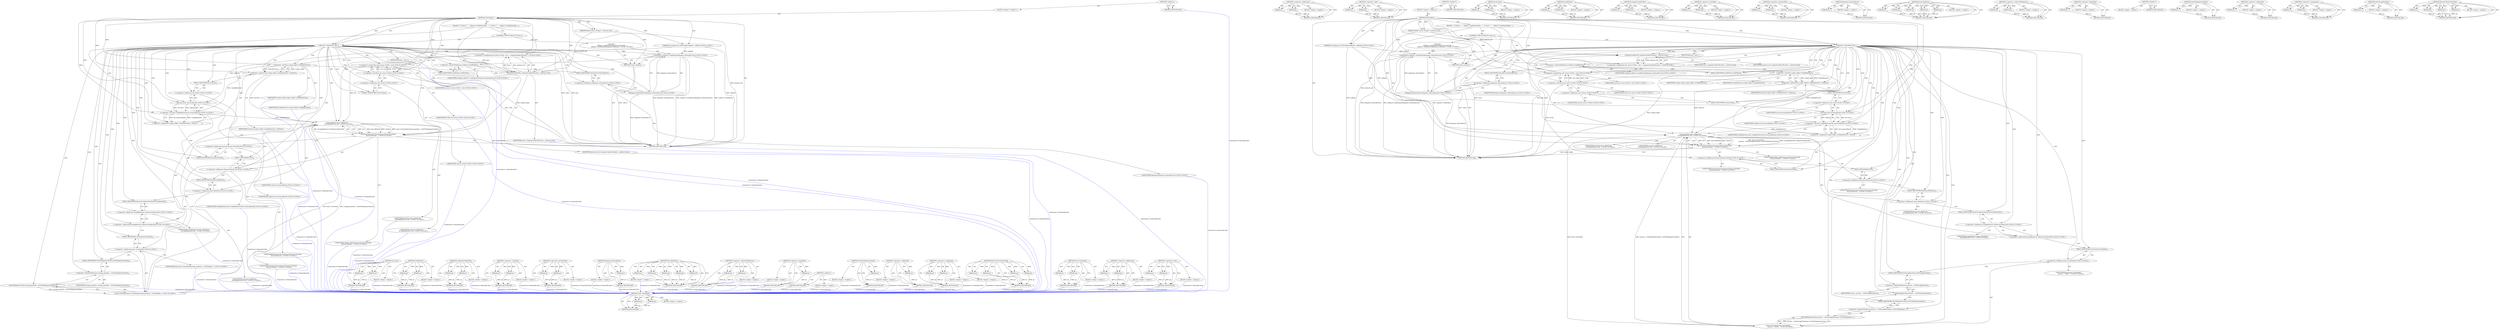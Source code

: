 digraph "BrowserThread.PostTask" {
vulnerable_173 [label=<(METHOD,base.Unretained)>];
vulnerable_174 [label=<(PARAM,p1)>];
vulnerable_175 [label=<(PARAM,p2)>];
vulnerable_176 [label=<(BLOCK,&lt;empty&gt;,&lt;empty&gt;)>];
vulnerable_177 [label=<(METHOD_RETURN,ANY)>];
vulnerable_119 [label=<(METHOD,&lt;operator&gt;.fieldAccess)>];
vulnerable_120 [label=<(PARAM,p1)>];
vulnerable_121 [label=<(PARAM,p2)>];
vulnerable_122 [label=<(BLOCK,&lt;empty&gt;,&lt;empty&gt;)>];
vulnerable_123 [label=<(METHOD_RETURN,ANY)>];
vulnerable_144 [label=<(METHOD,&lt;operator&gt;.new)>];
vulnerable_145 [label=<(PARAM,p1)>];
vulnerable_146 [label=<(PARAM,p2)>];
vulnerable_147 [label=<(BLOCK,&lt;empty&gt;,&lt;empty&gt;)>];
vulnerable_148 [label=<(METHOD_RETURN,ANY)>];
vulnerable_6 [label=<(METHOD,&lt;global&gt;)<SUB>1</SUB>>];
vulnerable_7 [label=<(BLOCK,&lt;empty&gt;,&lt;empty&gt;)<SUB>1</SUB>>];
vulnerable_8 [label=<(METHOD,GetCookies)<SUB>1</SUB>>];
vulnerable_9 [label=<(PARAM,Maybe&lt;Array&lt;String&gt;&gt; protocol_urls)<SUB>1</SUB>>];
vulnerable_10 [label="<(PARAM,std::unique_ptr&lt;GetCookiesCallback&gt; callback)<SUB>2</SUB>>"];
vulnerable_11 [label=<(BLOCK,{
  if (!host_) {
    callback-&gt;sendFailure(Res...,{
  if (!host_) {
    callback-&gt;sendFailure(Res...)<SUB>2</SUB>>];
vulnerable_12 [label=<(CONTROL_STRUCTURE,IF,if (!host_))<SUB>3</SUB>>];
vulnerable_13 [label=<(&lt;operator&gt;.logicalNot,!host_)<SUB>3</SUB>>];
vulnerable_14 [label=<(IDENTIFIER,host_,!host_)<SUB>3</SUB>>];
vulnerable_15 [label="<(BLOCK,{
    callback-&gt;sendFailure(Response::InternalE...,{
    callback-&gt;sendFailure(Response::InternalE...)<SUB>3</SUB>>"];
vulnerable_16 [label="<(sendFailure,callback-&gt;sendFailure(Response::InternalError()))<SUB>4</SUB>>"];
vulnerable_17 [label=<(&lt;operator&gt;.indirectFieldAccess,callback-&gt;sendFailure)<SUB>4</SUB>>];
vulnerable_18 [label="<(IDENTIFIER,callback,callback-&gt;sendFailure(Response::InternalError()))<SUB>4</SUB>>"];
vulnerable_19 [label=<(FIELD_IDENTIFIER,sendFailure,sendFailure)<SUB>4</SUB>>];
vulnerable_20 [label="<(Response.InternalError,Response::InternalError())<SUB>4</SUB>>"];
vulnerable_21 [label="<(&lt;operator&gt;.fieldAccess,Response::InternalError)<SUB>4</SUB>>"];
vulnerable_22 [label="<(IDENTIFIER,Response,Response::InternalError())<SUB>4</SUB>>"];
vulnerable_23 [label=<(FIELD_IDENTIFIER,InternalError,InternalError)<SUB>4</SUB>>];
vulnerable_24 [label=<(RETURN,return;,return;)<SUB>5</SUB>>];
vulnerable_25 [label="<(&lt;operator&gt;.assignment,std::vector&lt;GURL&gt; urls = ComputeCookieURLs(host...)<SUB>8</SUB>>"];
vulnerable_26 [label="<(&lt;operator&gt;.greaterThan,std::vector&lt;GURL&gt; urls)<SUB>8</SUB>>"];
vulnerable_27 [label="<(&lt;operator&gt;.lessThan,std::vector&lt;GURL)<SUB>8</SUB>>"];
vulnerable_28 [label="<(&lt;operator&gt;.fieldAccess,std::vector)<SUB>8</SUB>>"];
vulnerable_29 [label="<(IDENTIFIER,std,std::vector&lt;GURL)<SUB>8</SUB>>"];
vulnerable_30 [label=<(FIELD_IDENTIFIER,vector,vector)<SUB>8</SUB>>];
vulnerable_31 [label="<(IDENTIFIER,GURL,std::vector&lt;GURL)<SUB>8</SUB>>"];
vulnerable_32 [label="<(IDENTIFIER,urls,std::vector&lt;GURL&gt; urls)<SUB>8</SUB>>"];
vulnerable_33 [label=<(ComputeCookieURLs,ComputeCookieURLs(host_, protocol_urls))<SUB>8</SUB>>];
vulnerable_34 [label=<(IDENTIFIER,host_,ComputeCookieURLs(host_, protocol_urls))<SUB>8</SUB>>];
vulnerable_35 [label=<(IDENTIFIER,protocol_urls,ComputeCookieURLs(host_, protocol_urls))<SUB>8</SUB>>];
vulnerable_36 [label=<(&lt;operator&gt;.assignment,scoped_refptr&lt;CookieRetriever&gt; retriever =
    ...)<SUB>9</SUB>>];
vulnerable_37 [label=<(&lt;operator&gt;.greaterThan,scoped_refptr&lt;CookieRetriever&gt; retriever)<SUB>9</SUB>>];
vulnerable_38 [label=<(&lt;operator&gt;.lessThan,scoped_refptr&lt;CookieRetriever)<SUB>9</SUB>>];
vulnerable_39 [label=<(IDENTIFIER,scoped_refptr,scoped_refptr&lt;CookieRetriever)<SUB>9</SUB>>];
vulnerable_40 [label=<(IDENTIFIER,CookieRetriever,scoped_refptr&lt;CookieRetriever)<SUB>9</SUB>>];
vulnerable_41 [label=<(IDENTIFIER,retriever,scoped_refptr&lt;CookieRetriever&gt; retriever)<SUB>9</SUB>>];
vulnerable_42 [label="<(&lt;operator&gt;.new,new CookieRetriever(std::move(callback)))<SUB>10</SUB>>"];
vulnerable_43 [label="<(IDENTIFIER,CookieRetriever,new CookieRetriever(std::move(callback)))<SUB>10</SUB>>"];
vulnerable_44 [label="<(std.move,std::move(callback))<SUB>10</SUB>>"];
vulnerable_45 [label="<(&lt;operator&gt;.fieldAccess,std::move)<SUB>10</SUB>>"];
vulnerable_46 [label="<(IDENTIFIER,std,std::move(callback))<SUB>10</SUB>>"];
vulnerable_47 [label=<(FIELD_IDENTIFIER,move,move)<SUB>10</SUB>>];
vulnerable_48 [label="<(IDENTIFIER,callback,std::move(callback))<SUB>10</SUB>>"];
vulnerable_49 [label="<(BrowserThread.PostTask,BrowserThread::PostTask(
       BrowserThread::...)<SUB>12</SUB>>"];
vulnerable_50 [label="<(&lt;operator&gt;.fieldAccess,BrowserThread::PostTask)<SUB>12</SUB>>"];
vulnerable_51 [label="<(IDENTIFIER,BrowserThread,BrowserThread::PostTask(
       BrowserThread::...)<SUB>12</SUB>>"];
vulnerable_52 [label=<(FIELD_IDENTIFIER,PostTask,PostTask)<SUB>12</SUB>>];
vulnerable_53 [label="<(&lt;operator&gt;.fieldAccess,BrowserThread::IO)<SUB>13</SUB>>"];
vulnerable_54 [label="<(IDENTIFIER,BrowserThread,BrowserThread::PostTask(
       BrowserThread::...)<SUB>13</SUB>>"];
vulnerable_55 [label=<(FIELD_IDENTIFIER,IO,IO)<SUB>13</SUB>>];
vulnerable_56 [label="<(IDENTIFIER,FROM_HERE,BrowserThread::PostTask(
       BrowserThread::...)<SUB>13</SUB>>"];
vulnerable_57 [label="<(base.BindOnce,base::BindOnce(
           &amp;CookieRetriever::Re...)<SUB>14</SUB>>"];
vulnerable_58 [label="<(&lt;operator&gt;.fieldAccess,base::BindOnce)<SUB>14</SUB>>"];
vulnerable_59 [label="<(IDENTIFIER,base,base::BindOnce(
           &amp;CookieRetriever::Re...)<SUB>14</SUB>>"];
vulnerable_60 [label=<(FIELD_IDENTIFIER,BindOnce,BindOnce)<SUB>14</SUB>>];
vulnerable_61 [label="<(&lt;operator&gt;.addressOf,&amp;CookieRetriever::RetrieveCookiesOnIO)<SUB>15</SUB>>"];
vulnerable_62 [label="<(&lt;operator&gt;.fieldAccess,CookieRetriever::RetrieveCookiesOnIO)<SUB>15</SUB>>"];
vulnerable_63 [label="<(IDENTIFIER,CookieRetriever,base::BindOnce(
           &amp;CookieRetriever::Re...)<SUB>15</SUB>>"];
vulnerable_64 [label=<(FIELD_IDENTIFIER,RetrieveCookiesOnIO,RetrieveCookiesOnIO)<SUB>15</SUB>>];
vulnerable_65 [label="<(IDENTIFIER,retriever,base::BindOnce(
           &amp;CookieRetriever::Re...)<SUB>15</SUB>>"];
vulnerable_66 [label="<(base.Unretained,base::Unretained(
              process_-&gt;GetSt...)<SUB>16</SUB>>"];
vulnerable_67 [label="<(&lt;operator&gt;.fieldAccess,base::Unretained)<SUB>16</SUB>>"];
vulnerable_68 [label="<(IDENTIFIER,base,base::Unretained(
              process_-&gt;GetSt...)<SUB>16</SUB>>"];
vulnerable_69 [label=<(FIELD_IDENTIFIER,Unretained,Unretained)<SUB>16</SUB>>];
vulnerable_70 [label=<(GetURLRequestContext,process_-&gt;GetStoragePartition()-&gt;GetURLRequestC...)<SUB>17</SUB>>];
vulnerable_71 [label=<(&lt;operator&gt;.indirectFieldAccess,process_-&gt;GetStoragePartition()-&gt;GetURLRequestC...)<SUB>17</SUB>>];
vulnerable_72 [label=<(GetStoragePartition,process_-&gt;GetStoragePartition())<SUB>17</SUB>>];
vulnerable_73 [label=<(&lt;operator&gt;.indirectFieldAccess,process_-&gt;GetStoragePartition)<SUB>17</SUB>>];
vulnerable_74 [label=<(IDENTIFIER,process_,process_-&gt;GetStoragePartition())<SUB>17</SUB>>];
vulnerable_75 [label=<(FIELD_IDENTIFIER,GetStoragePartition,GetStoragePartition)<SUB>17</SUB>>];
vulnerable_76 [label=<(FIELD_IDENTIFIER,GetURLRequestContext,GetURLRequestContext)<SUB>17</SUB>>];
vulnerable_77 [label="<(IDENTIFIER,urls,base::BindOnce(
           &amp;CookieRetriever::Re...)<SUB>18</SUB>>"];
vulnerable_78 [label=<(METHOD_RETURN,void)<SUB>1</SUB>>];
vulnerable_80 [label=<(METHOD_RETURN,ANY)<SUB>1</SUB>>];
vulnerable_149 [label=<(METHOD,std.move)>];
vulnerable_150 [label=<(PARAM,p1)>];
vulnerable_151 [label=<(PARAM,p2)>];
vulnerable_152 [label=<(BLOCK,&lt;empty&gt;,&lt;empty&gt;)>];
vulnerable_153 [label=<(METHOD_RETURN,ANY)>];
vulnerable_105 [label=<(METHOD,sendFailure)>];
vulnerable_106 [label=<(PARAM,p1)>];
vulnerable_107 [label=<(PARAM,p2)>];
vulnerable_108 [label=<(BLOCK,&lt;empty&gt;,&lt;empty&gt;)>];
vulnerable_109 [label=<(METHOD_RETURN,ANY)>];
vulnerable_139 [label=<(METHOD,ComputeCookieURLs)>];
vulnerable_140 [label=<(PARAM,p1)>];
vulnerable_141 [label=<(PARAM,p2)>];
vulnerable_142 [label=<(BLOCK,&lt;empty&gt;,&lt;empty&gt;)>];
vulnerable_143 [label=<(METHOD_RETURN,ANY)>];
vulnerable_134 [label=<(METHOD,&lt;operator&gt;.lessThan)>];
vulnerable_135 [label=<(PARAM,p1)>];
vulnerable_136 [label=<(PARAM,p2)>];
vulnerable_137 [label=<(BLOCK,&lt;empty&gt;,&lt;empty&gt;)>];
vulnerable_138 [label=<(METHOD_RETURN,ANY)>];
vulnerable_129 [label=<(METHOD,&lt;operator&gt;.greaterThan)>];
vulnerable_130 [label=<(PARAM,p1)>];
vulnerable_131 [label=<(PARAM,p2)>];
vulnerable_132 [label=<(BLOCK,&lt;empty&gt;,&lt;empty&gt;)>];
vulnerable_133 [label=<(METHOD_RETURN,ANY)>];
vulnerable_115 [label=<(METHOD,Response.InternalError)>];
vulnerable_116 [label=<(PARAM,p1)>];
vulnerable_117 [label=<(BLOCK,&lt;empty&gt;,&lt;empty&gt;)>];
vulnerable_118 [label=<(METHOD_RETURN,ANY)>];
vulnerable_161 [label=<(METHOD,base.BindOnce)>];
vulnerable_162 [label=<(PARAM,p1)>];
vulnerable_163 [label=<(PARAM,p2)>];
vulnerable_164 [label=<(PARAM,p3)>];
vulnerable_165 [label=<(PARAM,p4)>];
vulnerable_166 [label=<(PARAM,p5)>];
vulnerable_167 [label=<(BLOCK,&lt;empty&gt;,&lt;empty&gt;)>];
vulnerable_168 [label=<(METHOD_RETURN,ANY)>];
vulnerable_110 [label=<(METHOD,&lt;operator&gt;.indirectFieldAccess)>];
vulnerable_111 [label=<(PARAM,p1)>];
vulnerable_112 [label=<(PARAM,p2)>];
vulnerable_113 [label=<(BLOCK,&lt;empty&gt;,&lt;empty&gt;)>];
vulnerable_114 [label=<(METHOD_RETURN,ANY)>];
vulnerable_101 [label=<(METHOD,&lt;operator&gt;.logicalNot)>];
vulnerable_102 [label=<(PARAM,p1)>];
vulnerable_103 [label=<(BLOCK,&lt;empty&gt;,&lt;empty&gt;)>];
vulnerable_104 [label=<(METHOD_RETURN,ANY)>];
vulnerable_95 [label=<(METHOD,&lt;global&gt;)<SUB>1</SUB>>];
vulnerable_96 [label=<(BLOCK,&lt;empty&gt;,&lt;empty&gt;)>];
vulnerable_97 [label=<(METHOD_RETURN,ANY)>];
vulnerable_178 [label=<(METHOD,GetURLRequestContext)>];
vulnerable_179 [label=<(PARAM,p1)>];
vulnerable_180 [label=<(BLOCK,&lt;empty&gt;,&lt;empty&gt;)>];
vulnerable_181 [label=<(METHOD_RETURN,ANY)>];
vulnerable_169 [label=<(METHOD,&lt;operator&gt;.addressOf)>];
vulnerable_170 [label=<(PARAM,p1)>];
vulnerable_171 [label=<(BLOCK,&lt;empty&gt;,&lt;empty&gt;)>];
vulnerable_172 [label=<(METHOD_RETURN,ANY)>];
vulnerable_124 [label=<(METHOD,&lt;operator&gt;.assignment)>];
vulnerable_125 [label=<(PARAM,p1)>];
vulnerable_126 [label=<(PARAM,p2)>];
vulnerable_127 [label=<(BLOCK,&lt;empty&gt;,&lt;empty&gt;)>];
vulnerable_128 [label=<(METHOD_RETURN,ANY)>];
vulnerable_182 [label=<(METHOD,GetStoragePartition)>];
vulnerable_183 [label=<(PARAM,p1)>];
vulnerable_184 [label=<(BLOCK,&lt;empty&gt;,&lt;empty&gt;)>];
vulnerable_185 [label=<(METHOD_RETURN,ANY)>];
vulnerable_154 [label=<(METHOD,BrowserThread.PostTask)>];
vulnerable_155 [label=<(PARAM,p1)>];
vulnerable_156 [label=<(PARAM,p2)>];
vulnerable_157 [label=<(PARAM,p3)>];
vulnerable_158 [label=<(PARAM,p4)>];
vulnerable_159 [label=<(BLOCK,&lt;empty&gt;,&lt;empty&gt;)>];
vulnerable_160 [label=<(METHOD_RETURN,ANY)>];
fixed_170 [label=<(METHOD,base.Unretained)>];
fixed_171 [label=<(PARAM,p1)>];
fixed_172 [label=<(PARAM,p2)>];
fixed_173 [label=<(BLOCK,&lt;empty&gt;,&lt;empty&gt;)>];
fixed_174 [label=<(METHOD_RETURN,ANY)>];
fixed_116 [label=<(METHOD,&lt;operator&gt;.fieldAccess)>];
fixed_117 [label=<(PARAM,p1)>];
fixed_118 [label=<(PARAM,p2)>];
fixed_119 [label=<(BLOCK,&lt;empty&gt;,&lt;empty&gt;)>];
fixed_120 [label=<(METHOD_RETURN,ANY)>];
fixed_141 [label=<(METHOD,&lt;operator&gt;.new)>];
fixed_142 [label=<(PARAM,p1)>];
fixed_143 [label=<(PARAM,p2)>];
fixed_144 [label=<(BLOCK,&lt;empty&gt;,&lt;empty&gt;)>];
fixed_145 [label=<(METHOD_RETURN,ANY)>];
fixed_6 [label=<(METHOD,&lt;global&gt;)<SUB>1</SUB>>];
fixed_7 [label=<(BLOCK,&lt;empty&gt;,&lt;empty&gt;)<SUB>1</SUB>>];
fixed_8 [label=<(METHOD,GetCookies)<SUB>1</SUB>>];
fixed_9 [label=<(PARAM,Maybe&lt;Array&lt;String&gt;&gt; protocol_urls)<SUB>1</SUB>>];
fixed_10 [label="<(PARAM,std::unique_ptr&lt;GetCookiesCallback&gt; callback)<SUB>2</SUB>>"];
fixed_11 [label=<(BLOCK,{
  if (!host_) {
    callback-&gt;sendFailure(Res...,{
  if (!host_) {
    callback-&gt;sendFailure(Res...)<SUB>2</SUB>>];
fixed_12 [label=<(CONTROL_STRUCTURE,IF,if (!host_))<SUB>3</SUB>>];
fixed_13 [label=<(&lt;operator&gt;.logicalNot,!host_)<SUB>3</SUB>>];
fixed_14 [label=<(IDENTIFIER,host_,!host_)<SUB>3</SUB>>];
fixed_15 [label="<(BLOCK,{
    callback-&gt;sendFailure(Response::InternalE...,{
    callback-&gt;sendFailure(Response::InternalE...)<SUB>3</SUB>>"];
fixed_16 [label="<(sendFailure,callback-&gt;sendFailure(Response::InternalError()))<SUB>4</SUB>>"];
fixed_17 [label=<(&lt;operator&gt;.indirectFieldAccess,callback-&gt;sendFailure)<SUB>4</SUB>>];
fixed_18 [label="<(IDENTIFIER,callback,callback-&gt;sendFailure(Response::InternalError()))<SUB>4</SUB>>"];
fixed_19 [label=<(FIELD_IDENTIFIER,sendFailure,sendFailure)<SUB>4</SUB>>];
fixed_20 [label="<(Response.InternalError,Response::InternalError())<SUB>4</SUB>>"];
fixed_21 [label="<(&lt;operator&gt;.fieldAccess,Response::InternalError)<SUB>4</SUB>>"];
fixed_22 [label="<(IDENTIFIER,Response,Response::InternalError())<SUB>4</SUB>>"];
fixed_23 [label=<(FIELD_IDENTIFIER,InternalError,InternalError)<SUB>4</SUB>>];
fixed_24 [label=<(RETURN,return;,return;)<SUB>5</SUB>>];
fixed_25 [label="<(&lt;operator&gt;.assignment,std::vector&lt;GURL&gt; urls = ComputeCookieURLs(host...)<SUB>8</SUB>>"];
fixed_26 [label="<(&lt;operator&gt;.greaterThan,std::vector&lt;GURL&gt; urls)<SUB>8</SUB>>"];
fixed_27 [label="<(&lt;operator&gt;.lessThan,std::vector&lt;GURL)<SUB>8</SUB>>"];
fixed_28 [label="<(&lt;operator&gt;.fieldAccess,std::vector)<SUB>8</SUB>>"];
fixed_29 [label="<(IDENTIFIER,std,std::vector&lt;GURL)<SUB>8</SUB>>"];
fixed_30 [label=<(FIELD_IDENTIFIER,vector,vector)<SUB>8</SUB>>];
fixed_31 [label="<(IDENTIFIER,GURL,std::vector&lt;GURL)<SUB>8</SUB>>"];
fixed_32 [label="<(IDENTIFIER,urls,std::vector&lt;GURL&gt; urls)<SUB>8</SUB>>"];
fixed_33 [label=<(ComputeCookieURLs,ComputeCookieURLs(host_, protocol_urls))<SUB>8</SUB>>];
fixed_34 [label=<(IDENTIFIER,host_,ComputeCookieURLs(host_, protocol_urls))<SUB>8</SUB>>];
fixed_35 [label=<(IDENTIFIER,protocol_urls,ComputeCookieURLs(host_, protocol_urls))<SUB>8</SUB>>];
fixed_36 [label=<(&lt;operator&gt;.assignment,scoped_refptr&lt;CookieRetriever&gt; retriever =
    ...)<SUB>9</SUB>>];
fixed_37 [label=<(&lt;operator&gt;.greaterThan,scoped_refptr&lt;CookieRetriever&gt; retriever)<SUB>9</SUB>>];
fixed_38 [label=<(&lt;operator&gt;.lessThan,scoped_refptr&lt;CookieRetriever)<SUB>9</SUB>>];
fixed_39 [label=<(IDENTIFIER,scoped_refptr,scoped_refptr&lt;CookieRetriever)<SUB>9</SUB>>];
fixed_40 [label=<(IDENTIFIER,CookieRetriever,scoped_refptr&lt;CookieRetriever)<SUB>9</SUB>>];
fixed_41 [label=<(IDENTIFIER,retriever,scoped_refptr&lt;CookieRetriever&gt; retriever)<SUB>9</SUB>>];
fixed_42 [label="<(&lt;operator&gt;.new,new CookieRetriever(std::move(callback)))<SUB>10</SUB>>"];
fixed_43 [label="<(IDENTIFIER,CookieRetriever,new CookieRetriever(std::move(callback)))<SUB>10</SUB>>"];
fixed_44 [label="<(std.move,std::move(callback))<SUB>10</SUB>>"];
fixed_45 [label="<(&lt;operator&gt;.fieldAccess,std::move)<SUB>10</SUB>>"];
fixed_46 [label="<(IDENTIFIER,std,std::move(callback))<SUB>10</SUB>>"];
fixed_47 [label=<(FIELD_IDENTIFIER,move,move)<SUB>10</SUB>>];
fixed_48 [label="<(IDENTIFIER,callback,std::move(callback))<SUB>10</SUB>>"];
fixed_49 [label="<(BrowserThread.PostTask,BrowserThread::PostTask(
       BrowserThread::...)<SUB>12</SUB>>"];
fixed_50 [label="<(&lt;operator&gt;.fieldAccess,BrowserThread::PostTask)<SUB>12</SUB>>"];
fixed_51 [label="<(IDENTIFIER,BrowserThread,BrowserThread::PostTask(
       BrowserThread::...)<SUB>12</SUB>>"];
fixed_52 [label=<(FIELD_IDENTIFIER,PostTask,PostTask)<SUB>12</SUB>>];
fixed_53 [label="<(&lt;operator&gt;.fieldAccess,BrowserThread::IO)<SUB>13</SUB>>"];
fixed_54 [label="<(IDENTIFIER,BrowserThread,BrowserThread::PostTask(
       BrowserThread::...)<SUB>13</SUB>>"];
fixed_55 [label=<(FIELD_IDENTIFIER,IO,IO)<SUB>13</SUB>>];
fixed_56 [label="<(IDENTIFIER,FROM_HERE,BrowserThread::PostTask(
       BrowserThread::...)<SUB>13</SUB>>"];
fixed_57 [label="<(base.BindOnce,base::BindOnce(
           &amp;CookieRetriever::Re...)<SUB>14</SUB>>"];
fixed_58 [label="<(&lt;operator&gt;.fieldAccess,base::BindOnce)<SUB>14</SUB>>"];
fixed_59 [label="<(IDENTIFIER,base,base::BindOnce(
           &amp;CookieRetriever::Re...)<SUB>14</SUB>>"];
fixed_60 [label=<(FIELD_IDENTIFIER,BindOnce,BindOnce)<SUB>14</SUB>>];
fixed_61 [label="<(&lt;operator&gt;.addressOf,&amp;CookieRetriever::RetrieveCookiesOnIO)<SUB>15</SUB>>"];
fixed_62 [label="<(&lt;operator&gt;.fieldAccess,CookieRetriever::RetrieveCookiesOnIO)<SUB>15</SUB>>"];
fixed_63 [label="<(IDENTIFIER,CookieRetriever,base::BindOnce(
           &amp;CookieRetriever::Re...)<SUB>15</SUB>>"];
fixed_64 [label=<(FIELD_IDENTIFIER,RetrieveCookiesOnIO,RetrieveCookiesOnIO)<SUB>15</SUB>>];
fixed_65 [label="<(IDENTIFIER,retriever,base::BindOnce(
           &amp;CookieRetriever::Re...)<SUB>15</SUB>>"];
fixed_66 [label="<(base.Unretained,base::Unretained(storage_partition_-&gt;GetURLRequ...)<SUB>16</SUB>>"];
fixed_67 [label="<(&lt;operator&gt;.fieldAccess,base::Unretained)<SUB>16</SUB>>"];
fixed_68 [label="<(IDENTIFIER,base,base::Unretained(storage_partition_-&gt;GetURLRequ...)<SUB>16</SUB>>"];
fixed_69 [label=<(FIELD_IDENTIFIER,Unretained,Unretained)<SUB>16</SUB>>];
fixed_70 [label=<(GetURLRequestContext,storage_partition_-&gt;GetURLRequestContext())<SUB>16</SUB>>];
fixed_71 [label=<(&lt;operator&gt;.indirectFieldAccess,storage_partition_-&gt;GetURLRequestContext)<SUB>16</SUB>>];
fixed_72 [label=<(IDENTIFIER,storage_partition_,storage_partition_-&gt;GetURLRequestContext())<SUB>16</SUB>>];
fixed_73 [label=<(FIELD_IDENTIFIER,GetURLRequestContext,GetURLRequestContext)<SUB>16</SUB>>];
fixed_74 [label="<(IDENTIFIER,urls,base::BindOnce(
           &amp;CookieRetriever::Re...)<SUB>16</SUB>>"];
fixed_75 [label=<(METHOD_RETURN,void)<SUB>1</SUB>>];
fixed_77 [label=<(METHOD_RETURN,ANY)<SUB>1</SUB>>];
fixed_146 [label=<(METHOD,std.move)>];
fixed_147 [label=<(PARAM,p1)>];
fixed_148 [label=<(PARAM,p2)>];
fixed_149 [label=<(BLOCK,&lt;empty&gt;,&lt;empty&gt;)>];
fixed_150 [label=<(METHOD_RETURN,ANY)>];
fixed_102 [label=<(METHOD,sendFailure)>];
fixed_103 [label=<(PARAM,p1)>];
fixed_104 [label=<(PARAM,p2)>];
fixed_105 [label=<(BLOCK,&lt;empty&gt;,&lt;empty&gt;)>];
fixed_106 [label=<(METHOD_RETURN,ANY)>];
fixed_136 [label=<(METHOD,ComputeCookieURLs)>];
fixed_137 [label=<(PARAM,p1)>];
fixed_138 [label=<(PARAM,p2)>];
fixed_139 [label=<(BLOCK,&lt;empty&gt;,&lt;empty&gt;)>];
fixed_140 [label=<(METHOD_RETURN,ANY)>];
fixed_131 [label=<(METHOD,&lt;operator&gt;.lessThan)>];
fixed_132 [label=<(PARAM,p1)>];
fixed_133 [label=<(PARAM,p2)>];
fixed_134 [label=<(BLOCK,&lt;empty&gt;,&lt;empty&gt;)>];
fixed_135 [label=<(METHOD_RETURN,ANY)>];
fixed_126 [label=<(METHOD,&lt;operator&gt;.greaterThan)>];
fixed_127 [label=<(PARAM,p1)>];
fixed_128 [label=<(PARAM,p2)>];
fixed_129 [label=<(BLOCK,&lt;empty&gt;,&lt;empty&gt;)>];
fixed_130 [label=<(METHOD_RETURN,ANY)>];
fixed_112 [label=<(METHOD,Response.InternalError)>];
fixed_113 [label=<(PARAM,p1)>];
fixed_114 [label=<(BLOCK,&lt;empty&gt;,&lt;empty&gt;)>];
fixed_115 [label=<(METHOD_RETURN,ANY)>];
fixed_158 [label=<(METHOD,base.BindOnce)>];
fixed_159 [label=<(PARAM,p1)>];
fixed_160 [label=<(PARAM,p2)>];
fixed_161 [label=<(PARAM,p3)>];
fixed_162 [label=<(PARAM,p4)>];
fixed_163 [label=<(PARAM,p5)>];
fixed_164 [label=<(BLOCK,&lt;empty&gt;,&lt;empty&gt;)>];
fixed_165 [label=<(METHOD_RETURN,ANY)>];
fixed_107 [label=<(METHOD,&lt;operator&gt;.indirectFieldAccess)>];
fixed_108 [label=<(PARAM,p1)>];
fixed_109 [label=<(PARAM,p2)>];
fixed_110 [label=<(BLOCK,&lt;empty&gt;,&lt;empty&gt;)>];
fixed_111 [label=<(METHOD_RETURN,ANY)>];
fixed_98 [label=<(METHOD,&lt;operator&gt;.logicalNot)>];
fixed_99 [label=<(PARAM,p1)>];
fixed_100 [label=<(BLOCK,&lt;empty&gt;,&lt;empty&gt;)>];
fixed_101 [label=<(METHOD_RETURN,ANY)>];
fixed_92 [label=<(METHOD,&lt;global&gt;)<SUB>1</SUB>>];
fixed_93 [label=<(BLOCK,&lt;empty&gt;,&lt;empty&gt;)>];
fixed_94 [label=<(METHOD_RETURN,ANY)>];
fixed_175 [label=<(METHOD,GetURLRequestContext)>];
fixed_176 [label=<(PARAM,p1)>];
fixed_177 [label=<(BLOCK,&lt;empty&gt;,&lt;empty&gt;)>];
fixed_178 [label=<(METHOD_RETURN,ANY)>];
fixed_166 [label=<(METHOD,&lt;operator&gt;.addressOf)>];
fixed_167 [label=<(PARAM,p1)>];
fixed_168 [label=<(BLOCK,&lt;empty&gt;,&lt;empty&gt;)>];
fixed_169 [label=<(METHOD_RETURN,ANY)>];
fixed_121 [label=<(METHOD,&lt;operator&gt;.assignment)>];
fixed_122 [label=<(PARAM,p1)>];
fixed_123 [label=<(PARAM,p2)>];
fixed_124 [label=<(BLOCK,&lt;empty&gt;,&lt;empty&gt;)>];
fixed_125 [label=<(METHOD_RETURN,ANY)>];
fixed_151 [label=<(METHOD,BrowserThread.PostTask)>];
fixed_152 [label=<(PARAM,p1)>];
fixed_153 [label=<(PARAM,p2)>];
fixed_154 [label=<(PARAM,p3)>];
fixed_155 [label=<(PARAM,p4)>];
fixed_156 [label=<(BLOCK,&lt;empty&gt;,&lt;empty&gt;)>];
fixed_157 [label=<(METHOD_RETURN,ANY)>];
vulnerable_173 -> vulnerable_174  [key=0, label="AST: "];
vulnerable_173 -> vulnerable_174  [key=1, label="DDG: "];
vulnerable_173 -> vulnerable_176  [key=0, label="AST: "];
vulnerable_173 -> vulnerable_175  [key=0, label="AST: "];
vulnerable_173 -> vulnerable_175  [key=1, label="DDG: "];
vulnerable_173 -> vulnerable_177  [key=0, label="AST: "];
vulnerable_173 -> vulnerable_177  [key=1, label="CFG: "];
vulnerable_174 -> vulnerable_177  [key=0, label="DDG: p1"];
vulnerable_175 -> vulnerable_177  [key=0, label="DDG: p2"];
vulnerable_119 -> vulnerable_120  [key=0, label="AST: "];
vulnerable_119 -> vulnerable_120  [key=1, label="DDG: "];
vulnerable_119 -> vulnerable_122  [key=0, label="AST: "];
vulnerable_119 -> vulnerable_121  [key=0, label="AST: "];
vulnerable_119 -> vulnerable_121  [key=1, label="DDG: "];
vulnerable_119 -> vulnerable_123  [key=0, label="AST: "];
vulnerable_119 -> vulnerable_123  [key=1, label="CFG: "];
vulnerable_120 -> vulnerable_123  [key=0, label="DDG: p1"];
vulnerable_121 -> vulnerable_123  [key=0, label="DDG: p2"];
vulnerable_144 -> vulnerable_145  [key=0, label="AST: "];
vulnerable_144 -> vulnerable_145  [key=1, label="DDG: "];
vulnerable_144 -> vulnerable_147  [key=0, label="AST: "];
vulnerable_144 -> vulnerable_146  [key=0, label="AST: "];
vulnerable_144 -> vulnerable_146  [key=1, label="DDG: "];
vulnerable_144 -> vulnerable_148  [key=0, label="AST: "];
vulnerable_144 -> vulnerable_148  [key=1, label="CFG: "];
vulnerable_145 -> vulnerable_148  [key=0, label="DDG: p1"];
vulnerable_146 -> vulnerable_148  [key=0, label="DDG: p2"];
vulnerable_6 -> vulnerable_7  [key=0, label="AST: "];
vulnerable_6 -> vulnerable_80  [key=0, label="AST: "];
vulnerable_6 -> vulnerable_80  [key=1, label="CFG: "];
vulnerable_7 -> vulnerable_8  [key=0, label="AST: "];
vulnerable_8 -> vulnerable_9  [key=0, label="AST: "];
vulnerable_8 -> vulnerable_9  [key=1, label="DDG: "];
vulnerable_8 -> vulnerable_10  [key=0, label="AST: "];
vulnerable_8 -> vulnerable_10  [key=1, label="DDG: "];
vulnerable_8 -> vulnerable_11  [key=0, label="AST: "];
vulnerable_8 -> vulnerable_78  [key=0, label="AST: "];
vulnerable_8 -> vulnerable_13  [key=0, label="CFG: "];
vulnerable_8 -> vulnerable_13  [key=1, label="DDG: "];
vulnerable_8 -> vulnerable_49  [key=0, label="DDG: "];
vulnerable_8 -> vulnerable_24  [key=0, label="DDG: "];
vulnerable_8 -> vulnerable_26  [key=0, label="DDG: "];
vulnerable_8 -> vulnerable_33  [key=0, label="DDG: "];
vulnerable_8 -> vulnerable_37  [key=0, label="DDG: "];
vulnerable_8 -> vulnerable_42  [key=0, label="DDG: "];
vulnerable_8 -> vulnerable_57  [key=0, label="DDG: "];
vulnerable_8 -> vulnerable_27  [key=0, label="DDG: "];
vulnerable_8 -> vulnerable_38  [key=0, label="DDG: "];
vulnerable_8 -> vulnerable_44  [key=0, label="DDG: "];
vulnerable_9 -> vulnerable_78  [key=0, label="DDG: protocol_urls"];
vulnerable_9 -> vulnerable_33  [key=0, label="DDG: protocol_urls"];
vulnerable_10 -> vulnerable_78  [key=0, label="DDG: callback"];
vulnerable_10 -> vulnerable_16  [key=0, label="DDG: callback"];
vulnerable_10 -> vulnerable_44  [key=0, label="DDG: callback"];
vulnerable_11 -> vulnerable_12  [key=0, label="AST: "];
vulnerable_11 -> vulnerable_25  [key=0, label="AST: "];
vulnerable_11 -> vulnerable_36  [key=0, label="AST: "];
vulnerable_11 -> vulnerable_49  [key=0, label="AST: "];
vulnerable_12 -> vulnerable_13  [key=0, label="AST: "];
vulnerable_12 -> vulnerable_15  [key=0, label="AST: "];
vulnerable_13 -> vulnerable_14  [key=0, label="AST: "];
vulnerable_13 -> vulnerable_19  [key=0, label="CFG: "];
vulnerable_13 -> vulnerable_19  [key=1, label="CDG: "];
vulnerable_13 -> vulnerable_30  [key=0, label="CFG: "];
vulnerable_13 -> vulnerable_30  [key=1, label="CDG: "];
vulnerable_13 -> vulnerable_78  [key=0, label="DDG: host_"];
vulnerable_13 -> vulnerable_78  [key=1, label="DDG: !host_"];
vulnerable_13 -> vulnerable_33  [key=0, label="DDG: host_"];
vulnerable_13 -> vulnerable_33  [key=1, label="CDG: "];
vulnerable_13 -> vulnerable_17  [key=0, label="CDG: "];
vulnerable_13 -> vulnerable_47  [key=0, label="CDG: "];
vulnerable_13 -> vulnerable_21  [key=0, label="CDG: "];
vulnerable_13 -> vulnerable_49  [key=0, label="CDG: "];
vulnerable_13 -> vulnerable_60  [key=0, label="CDG: "];
vulnerable_13 -> vulnerable_73  [key=0, label="CDG: "];
vulnerable_13 -> vulnerable_26  [key=0, label="CDG: "];
vulnerable_13 -> vulnerable_64  [key=0, label="CDG: "];
vulnerable_13 -> vulnerable_42  [key=0, label="CDG: "];
vulnerable_13 -> vulnerable_57  [key=0, label="CDG: "];
vulnerable_13 -> vulnerable_28  [key=0, label="CDG: "];
vulnerable_13 -> vulnerable_66  [key=0, label="CDG: "];
vulnerable_13 -> vulnerable_75  [key=0, label="CDG: "];
vulnerable_13 -> vulnerable_52  [key=0, label="CDG: "];
vulnerable_13 -> vulnerable_37  [key=0, label="CDG: "];
vulnerable_13 -> vulnerable_20  [key=0, label="CDG: "];
vulnerable_13 -> vulnerable_38  [key=0, label="CDG: "];
vulnerable_13 -> vulnerable_25  [key=0, label="CDG: "];
vulnerable_13 -> vulnerable_72  [key=0, label="CDG: "];
vulnerable_13 -> vulnerable_69  [key=0, label="CDG: "];
vulnerable_13 -> vulnerable_67  [key=0, label="CDG: "];
vulnerable_13 -> vulnerable_45  [key=0, label="CDG: "];
vulnerable_13 -> vulnerable_27  [key=0, label="CDG: "];
vulnerable_13 -> vulnerable_76  [key=0, label="CDG: "];
vulnerable_13 -> vulnerable_50  [key=0, label="CDG: "];
vulnerable_13 -> vulnerable_44  [key=0, label="CDG: "];
vulnerable_13 -> vulnerable_24  [key=0, label="CDG: "];
vulnerable_13 -> vulnerable_16  [key=0, label="CDG: "];
vulnerable_13 -> vulnerable_58  [key=0, label="CDG: "];
vulnerable_13 -> vulnerable_61  [key=0, label="CDG: "];
vulnerable_13 -> vulnerable_23  [key=0, label="CDG: "];
vulnerable_13 -> vulnerable_71  [key=0, label="CDG: "];
vulnerable_13 -> vulnerable_36  [key=0, label="CDG: "];
vulnerable_13 -> vulnerable_53  [key=0, label="CDG: "];
vulnerable_13 -> vulnerable_70  [key=0, label="CDG: "];
vulnerable_13 -> vulnerable_55  [key=0, label="CDG: "];
vulnerable_13 -> vulnerable_62  [key=0, label="CDG: "];
vulnerable_15 -> vulnerable_16  [key=0, label="AST: "];
vulnerable_15 -> vulnerable_24  [key=0, label="AST: "];
vulnerable_16 -> vulnerable_17  [key=0, label="AST: "];
vulnerable_16 -> vulnerable_20  [key=0, label="AST: "];
vulnerable_16 -> vulnerable_24  [key=0, label="CFG: "];
vulnerable_16 -> vulnerable_78  [key=0, label="DDG: callback-&gt;sendFailure"];
vulnerable_16 -> vulnerable_78  [key=1, label="DDG: Response::InternalError()"];
vulnerable_16 -> vulnerable_78  [key=2, label="DDG: callback-&gt;sendFailure(Response::InternalError())"];
vulnerable_17 -> vulnerable_18  [key=0, label="AST: "];
vulnerable_17 -> vulnerable_19  [key=0, label="AST: "];
vulnerable_17 -> vulnerable_23  [key=0, label="CFG: "];
vulnerable_19 -> vulnerable_17  [key=0, label="CFG: "];
vulnerable_20 -> vulnerable_21  [key=0, label="AST: "];
vulnerable_20 -> vulnerable_16  [key=0, label="CFG: "];
vulnerable_20 -> vulnerable_16  [key=1, label="DDG: Response::InternalError"];
vulnerable_20 -> vulnerable_78  [key=0, label="DDG: Response::InternalError"];
vulnerable_21 -> vulnerable_22  [key=0, label="AST: "];
vulnerable_21 -> vulnerable_23  [key=0, label="AST: "];
vulnerable_21 -> vulnerable_20  [key=0, label="CFG: "];
vulnerable_23 -> vulnerable_21  [key=0, label="CFG: "];
vulnerable_24 -> vulnerable_78  [key=0, label="CFG: "];
vulnerable_24 -> vulnerable_78  [key=1, label="DDG: &lt;RET&gt;"];
vulnerable_25 -> vulnerable_26  [key=0, label="AST: "];
vulnerable_25 -> vulnerable_33  [key=0, label="AST: "];
vulnerable_25 -> vulnerable_38  [key=0, label="CFG: "];
vulnerable_26 -> vulnerable_27  [key=0, label="AST: "];
vulnerable_26 -> vulnerable_32  [key=0, label="AST: "];
vulnerable_26 -> vulnerable_33  [key=0, label="CFG: "];
vulnerable_26 -> vulnerable_57  [key=0, label="DDG: urls"];
vulnerable_27 -> vulnerable_28  [key=0, label="AST: "];
vulnerable_27 -> vulnerable_31  [key=0, label="AST: "];
vulnerable_27 -> vulnerable_26  [key=0, label="CFG: "];
vulnerable_27 -> vulnerable_26  [key=1, label="DDG: std::vector"];
vulnerable_27 -> vulnerable_26  [key=2, label="DDG: GURL"];
vulnerable_27 -> vulnerable_78  [key=0, label="DDG: GURL"];
vulnerable_28 -> vulnerable_29  [key=0, label="AST: "];
vulnerable_28 -> vulnerable_30  [key=0, label="AST: "];
vulnerable_28 -> vulnerable_27  [key=0, label="CFG: "];
vulnerable_30 -> vulnerable_28  [key=0, label="CFG: "];
vulnerable_33 -> vulnerable_34  [key=0, label="AST: "];
vulnerable_33 -> vulnerable_35  [key=0, label="AST: "];
vulnerable_33 -> vulnerable_25  [key=0, label="CFG: "];
vulnerable_33 -> vulnerable_25  [key=1, label="DDG: host_"];
vulnerable_33 -> vulnerable_25  [key=2, label="DDG: protocol_urls"];
vulnerable_36 -> vulnerable_37  [key=0, label="AST: "];
vulnerable_36 -> vulnerable_42  [key=0, label="AST: "];
vulnerable_36 -> vulnerable_52  [key=0, label="CFG: "];
vulnerable_37 -> vulnerable_38  [key=0, label="AST: "];
vulnerable_37 -> vulnerable_41  [key=0, label="AST: "];
vulnerable_37 -> vulnerable_47  [key=0, label="CFG: "];
vulnerable_37 -> vulnerable_57  [key=0, label="DDG: retriever"];
vulnerable_38 -> vulnerable_39  [key=0, label="AST: "];
vulnerable_38 -> vulnerable_40  [key=0, label="AST: "];
vulnerable_38 -> vulnerable_37  [key=0, label="CFG: "];
vulnerable_38 -> vulnerable_37  [key=1, label="DDG: scoped_refptr"];
vulnerable_38 -> vulnerable_37  [key=2, label="DDG: CookieRetriever"];
vulnerable_38 -> vulnerable_78  [key=0, label="DDG: scoped_refptr"];
vulnerable_38 -> vulnerable_42  [key=0, label="DDG: CookieRetriever"];
vulnerable_42 -> vulnerable_43  [key=0, label="AST: "];
vulnerable_42 -> vulnerable_44  [key=0, label="AST: "];
vulnerable_42 -> vulnerable_36  [key=0, label="CFG: "];
vulnerable_42 -> vulnerable_36  [key=1, label="DDG: CookieRetriever"];
vulnerable_42 -> vulnerable_36  [key=2, label="DDG: std::move(callback)"];
vulnerable_42 -> vulnerable_57  [key=0, label="DDG: CookieRetriever"];
vulnerable_44 -> vulnerable_45  [key=0, label="AST: "];
vulnerable_44 -> vulnerable_48  [key=0, label="AST: "];
vulnerable_44 -> vulnerable_42  [key=0, label="CFG: "];
vulnerable_44 -> vulnerable_42  [key=1, label="DDG: std::move"];
vulnerable_44 -> vulnerable_42  [key=2, label="DDG: callback"];
vulnerable_45 -> vulnerable_46  [key=0, label="AST: "];
vulnerable_45 -> vulnerable_47  [key=0, label="AST: "];
vulnerable_45 -> vulnerable_44  [key=0, label="CFG: "];
vulnerable_47 -> vulnerable_45  [key=0, label="CFG: "];
vulnerable_49 -> vulnerable_50  [key=0, label="AST: "];
vulnerable_49 -> vulnerable_53  [key=0, label="AST: "];
vulnerable_49 -> vulnerable_56  [key=0, label="AST: "];
vulnerable_49 -> vulnerable_57  [key=0, label="AST: "];
vulnerable_49 -> vulnerable_78  [key=0, label="CFG: "];
vulnerable_49 -> vulnerable_78  [key=1, label="DDG: FROM_HERE"];
vulnerable_50 -> vulnerable_51  [key=0, label="AST: "];
vulnerable_50 -> vulnerable_52  [key=0, label="AST: "];
vulnerable_50 -> vulnerable_55  [key=0, label="CFG: "];
vulnerable_52 -> vulnerable_50  [key=0, label="CFG: "];
vulnerable_53 -> vulnerable_54  [key=0, label="AST: "];
vulnerable_53 -> vulnerable_55  [key=0, label="AST: "];
vulnerable_53 -> vulnerable_60  [key=0, label="CFG: "];
vulnerable_55 -> vulnerable_53  [key=0, label="CFG: "];
vulnerable_57 -> vulnerable_58  [key=0, label="AST: "];
vulnerable_57 -> vulnerable_61  [key=0, label="AST: "];
vulnerable_57 -> vulnerable_65  [key=0, label="AST: "];
vulnerable_57 -> vulnerable_66  [key=0, label="AST: "];
vulnerable_57 -> vulnerable_77  [key=0, label="AST: "];
vulnerable_57 -> vulnerable_49  [key=0, label="CFG: "];
vulnerable_57 -> vulnerable_49  [key=1, label="DDG: urls"];
vulnerable_57 -> vulnerable_49  [key=2, label="DDG: base::BindOnce"];
vulnerable_57 -> vulnerable_49  [key=3, label="DDG: retriever"];
vulnerable_57 -> vulnerable_49  [key=4, label="DDG: base::Unretained(
              process_-&gt;GetStoragePartition()-&gt;GetURLRequestContext())"];
vulnerable_57 -> vulnerable_49  [key=5, label="DDG: &amp;CookieRetriever::RetrieveCookiesOnIO"];
vulnerable_58 -> vulnerable_59  [key=0, label="AST: "];
vulnerable_58 -> vulnerable_60  [key=0, label="AST: "];
vulnerable_58 -> vulnerable_64  [key=0, label="CFG: "];
vulnerable_60 -> vulnerable_58  [key=0, label="CFG: "];
vulnerable_61 -> vulnerable_62  [key=0, label="AST: "];
vulnerable_61 -> vulnerable_69  [key=0, label="CFG: "];
vulnerable_62 -> vulnerable_63  [key=0, label="AST: "];
vulnerable_62 -> vulnerable_64  [key=0, label="AST: "];
vulnerable_62 -> vulnerable_61  [key=0, label="CFG: "];
vulnerable_64 -> vulnerable_62  [key=0, label="CFG: "];
vulnerable_66 -> vulnerable_67  [key=0, label="AST: "];
vulnerable_66 -> vulnerable_70  [key=0, label="AST: "];
vulnerable_66 -> vulnerable_57  [key=0, label="CFG: "];
vulnerable_66 -> vulnerable_57  [key=1, label="DDG: base::Unretained"];
vulnerable_66 -> vulnerable_57  [key=2, label="DDG: process_-&gt;GetStoragePartition()-&gt;GetURLRequestContext()"];
vulnerable_67 -> vulnerable_68  [key=0, label="AST: "];
vulnerable_67 -> vulnerable_69  [key=0, label="AST: "];
vulnerable_67 -> vulnerable_75  [key=0, label="CFG: "];
vulnerable_69 -> vulnerable_67  [key=0, label="CFG: "];
vulnerable_70 -> vulnerable_71  [key=0, label="AST: "];
vulnerable_70 -> vulnerable_66  [key=0, label="CFG: "];
vulnerable_70 -> vulnerable_66  [key=1, label="DDG: process_-&gt;GetStoragePartition()-&gt;GetURLRequestContext"];
vulnerable_71 -> vulnerable_72  [key=0, label="AST: "];
vulnerable_71 -> vulnerable_76  [key=0, label="AST: "];
vulnerable_71 -> vulnerable_70  [key=0, label="CFG: "];
vulnerable_72 -> vulnerable_73  [key=0, label="AST: "];
vulnerable_72 -> vulnerable_76  [key=0, label="CFG: "];
vulnerable_73 -> vulnerable_74  [key=0, label="AST: "];
vulnerable_73 -> vulnerable_75  [key=0, label="AST: "];
vulnerable_73 -> vulnerable_72  [key=0, label="CFG: "];
vulnerable_75 -> vulnerable_73  [key=0, label="CFG: "];
vulnerable_76 -> vulnerable_71  [key=0, label="CFG: "];
vulnerable_149 -> vulnerable_150  [key=0, label="AST: "];
vulnerable_149 -> vulnerable_150  [key=1, label="DDG: "];
vulnerable_149 -> vulnerable_152  [key=0, label="AST: "];
vulnerable_149 -> vulnerable_151  [key=0, label="AST: "];
vulnerable_149 -> vulnerable_151  [key=1, label="DDG: "];
vulnerable_149 -> vulnerable_153  [key=0, label="AST: "];
vulnerable_149 -> vulnerable_153  [key=1, label="CFG: "];
vulnerable_150 -> vulnerable_153  [key=0, label="DDG: p1"];
vulnerable_151 -> vulnerable_153  [key=0, label="DDG: p2"];
vulnerable_105 -> vulnerable_106  [key=0, label="AST: "];
vulnerable_105 -> vulnerable_106  [key=1, label="DDG: "];
vulnerable_105 -> vulnerable_108  [key=0, label="AST: "];
vulnerable_105 -> vulnerable_107  [key=0, label="AST: "];
vulnerable_105 -> vulnerable_107  [key=1, label="DDG: "];
vulnerable_105 -> vulnerable_109  [key=0, label="AST: "];
vulnerable_105 -> vulnerable_109  [key=1, label="CFG: "];
vulnerable_106 -> vulnerable_109  [key=0, label="DDG: p1"];
vulnerable_107 -> vulnerable_109  [key=0, label="DDG: p2"];
vulnerable_139 -> vulnerable_140  [key=0, label="AST: "];
vulnerable_139 -> vulnerable_140  [key=1, label="DDG: "];
vulnerable_139 -> vulnerable_142  [key=0, label="AST: "];
vulnerable_139 -> vulnerable_141  [key=0, label="AST: "];
vulnerable_139 -> vulnerable_141  [key=1, label="DDG: "];
vulnerable_139 -> vulnerable_143  [key=0, label="AST: "];
vulnerable_139 -> vulnerable_143  [key=1, label="CFG: "];
vulnerable_140 -> vulnerable_143  [key=0, label="DDG: p1"];
vulnerable_141 -> vulnerable_143  [key=0, label="DDG: p2"];
vulnerable_134 -> vulnerable_135  [key=0, label="AST: "];
vulnerable_134 -> vulnerable_135  [key=1, label="DDG: "];
vulnerable_134 -> vulnerable_137  [key=0, label="AST: "];
vulnerable_134 -> vulnerable_136  [key=0, label="AST: "];
vulnerable_134 -> vulnerable_136  [key=1, label="DDG: "];
vulnerable_134 -> vulnerable_138  [key=0, label="AST: "];
vulnerable_134 -> vulnerable_138  [key=1, label="CFG: "];
vulnerable_135 -> vulnerable_138  [key=0, label="DDG: p1"];
vulnerable_136 -> vulnerable_138  [key=0, label="DDG: p2"];
vulnerable_129 -> vulnerable_130  [key=0, label="AST: "];
vulnerable_129 -> vulnerable_130  [key=1, label="DDG: "];
vulnerable_129 -> vulnerable_132  [key=0, label="AST: "];
vulnerable_129 -> vulnerable_131  [key=0, label="AST: "];
vulnerable_129 -> vulnerable_131  [key=1, label="DDG: "];
vulnerable_129 -> vulnerable_133  [key=0, label="AST: "];
vulnerable_129 -> vulnerable_133  [key=1, label="CFG: "];
vulnerable_130 -> vulnerable_133  [key=0, label="DDG: p1"];
vulnerable_131 -> vulnerable_133  [key=0, label="DDG: p2"];
vulnerable_115 -> vulnerable_116  [key=0, label="AST: "];
vulnerable_115 -> vulnerable_116  [key=1, label="DDG: "];
vulnerable_115 -> vulnerable_117  [key=0, label="AST: "];
vulnerable_115 -> vulnerable_118  [key=0, label="AST: "];
vulnerable_115 -> vulnerable_118  [key=1, label="CFG: "];
vulnerable_116 -> vulnerable_118  [key=0, label="DDG: p1"];
vulnerable_161 -> vulnerable_162  [key=0, label="AST: "];
vulnerable_161 -> vulnerable_162  [key=1, label="DDG: "];
vulnerable_161 -> vulnerable_167  [key=0, label="AST: "];
vulnerable_161 -> vulnerable_163  [key=0, label="AST: "];
vulnerable_161 -> vulnerable_163  [key=1, label="DDG: "];
vulnerable_161 -> vulnerable_168  [key=0, label="AST: "];
vulnerable_161 -> vulnerable_168  [key=1, label="CFG: "];
vulnerable_161 -> vulnerable_164  [key=0, label="AST: "];
vulnerable_161 -> vulnerable_164  [key=1, label="DDG: "];
vulnerable_161 -> vulnerable_165  [key=0, label="AST: "];
vulnerable_161 -> vulnerable_165  [key=1, label="DDG: "];
vulnerable_161 -> vulnerable_166  [key=0, label="AST: "];
vulnerable_161 -> vulnerable_166  [key=1, label="DDG: "];
vulnerable_162 -> vulnerable_168  [key=0, label="DDG: p1"];
vulnerable_163 -> vulnerable_168  [key=0, label="DDG: p2"];
vulnerable_164 -> vulnerable_168  [key=0, label="DDG: p3"];
vulnerable_165 -> vulnerable_168  [key=0, label="DDG: p4"];
vulnerable_166 -> vulnerable_168  [key=0, label="DDG: p5"];
vulnerable_110 -> vulnerable_111  [key=0, label="AST: "];
vulnerable_110 -> vulnerable_111  [key=1, label="DDG: "];
vulnerable_110 -> vulnerable_113  [key=0, label="AST: "];
vulnerable_110 -> vulnerable_112  [key=0, label="AST: "];
vulnerable_110 -> vulnerable_112  [key=1, label="DDG: "];
vulnerable_110 -> vulnerable_114  [key=0, label="AST: "];
vulnerable_110 -> vulnerable_114  [key=1, label="CFG: "];
vulnerable_111 -> vulnerable_114  [key=0, label="DDG: p1"];
vulnerable_112 -> vulnerable_114  [key=0, label="DDG: p2"];
vulnerable_101 -> vulnerable_102  [key=0, label="AST: "];
vulnerable_101 -> vulnerable_102  [key=1, label="DDG: "];
vulnerable_101 -> vulnerable_103  [key=0, label="AST: "];
vulnerable_101 -> vulnerable_104  [key=0, label="AST: "];
vulnerable_101 -> vulnerable_104  [key=1, label="CFG: "];
vulnerable_102 -> vulnerable_104  [key=0, label="DDG: p1"];
vulnerable_95 -> vulnerable_96  [key=0, label="AST: "];
vulnerable_95 -> vulnerable_97  [key=0, label="AST: "];
vulnerable_95 -> vulnerable_97  [key=1, label="CFG: "];
vulnerable_178 -> vulnerable_179  [key=0, label="AST: "];
vulnerable_178 -> vulnerable_179  [key=1, label="DDG: "];
vulnerable_178 -> vulnerable_180  [key=0, label="AST: "];
vulnerable_178 -> vulnerable_181  [key=0, label="AST: "];
vulnerable_178 -> vulnerable_181  [key=1, label="CFG: "];
vulnerable_179 -> vulnerable_181  [key=0, label="DDG: p1"];
vulnerable_169 -> vulnerable_170  [key=0, label="AST: "];
vulnerable_169 -> vulnerable_170  [key=1, label="DDG: "];
vulnerable_169 -> vulnerable_171  [key=0, label="AST: "];
vulnerable_169 -> vulnerable_172  [key=0, label="AST: "];
vulnerable_169 -> vulnerable_172  [key=1, label="CFG: "];
vulnerable_170 -> vulnerable_172  [key=0, label="DDG: p1"];
vulnerable_124 -> vulnerable_125  [key=0, label="AST: "];
vulnerable_124 -> vulnerable_125  [key=1, label="DDG: "];
vulnerable_124 -> vulnerable_127  [key=0, label="AST: "];
vulnerable_124 -> vulnerable_126  [key=0, label="AST: "];
vulnerable_124 -> vulnerable_126  [key=1, label="DDG: "];
vulnerable_124 -> vulnerable_128  [key=0, label="AST: "];
vulnerable_124 -> vulnerable_128  [key=1, label="CFG: "];
vulnerable_125 -> vulnerable_128  [key=0, label="DDG: p1"];
vulnerable_126 -> vulnerable_128  [key=0, label="DDG: p2"];
vulnerable_182 -> vulnerable_183  [key=0, label="AST: "];
vulnerable_182 -> vulnerable_183  [key=1, label="DDG: "];
vulnerable_182 -> vulnerable_184  [key=0, label="AST: "];
vulnerable_182 -> vulnerable_185  [key=0, label="AST: "];
vulnerable_182 -> vulnerable_185  [key=1, label="CFG: "];
vulnerable_183 -> vulnerable_185  [key=0, label="DDG: p1"];
vulnerable_154 -> vulnerable_155  [key=0, label="AST: "];
vulnerable_154 -> vulnerable_155  [key=1, label="DDG: "];
vulnerable_154 -> vulnerable_159  [key=0, label="AST: "];
vulnerable_154 -> vulnerable_156  [key=0, label="AST: "];
vulnerable_154 -> vulnerable_156  [key=1, label="DDG: "];
vulnerable_154 -> vulnerable_160  [key=0, label="AST: "];
vulnerable_154 -> vulnerable_160  [key=1, label="CFG: "];
vulnerable_154 -> vulnerable_157  [key=0, label="AST: "];
vulnerable_154 -> vulnerable_157  [key=1, label="DDG: "];
vulnerable_154 -> vulnerable_158  [key=0, label="AST: "];
vulnerable_154 -> vulnerable_158  [key=1, label="DDG: "];
vulnerable_155 -> vulnerable_160  [key=0, label="DDG: p1"];
vulnerable_156 -> vulnerable_160  [key=0, label="DDG: p2"];
vulnerable_157 -> vulnerable_160  [key=0, label="DDG: p3"];
vulnerable_158 -> vulnerable_160  [key=0, label="DDG: p4"];
fixed_170 -> fixed_171  [key=0, label="AST: "];
fixed_170 -> fixed_171  [key=1, label="DDG: "];
fixed_170 -> fixed_173  [key=0, label="AST: "];
fixed_170 -> fixed_172  [key=0, label="AST: "];
fixed_170 -> fixed_172  [key=1, label="DDG: "];
fixed_170 -> fixed_174  [key=0, label="AST: "];
fixed_170 -> fixed_174  [key=1, label="CFG: "];
fixed_171 -> fixed_174  [key=0, label="DDG: p1"];
fixed_172 -> fixed_174  [key=0, label="DDG: p2"];
fixed_173 -> vulnerable_173  [color=blue, key=0, label="Connection to Vulnerable Root", penwidth="2.0", style=dashed];
fixed_174 -> vulnerable_173  [color=blue, key=0, label="Connection to Vulnerable Root", penwidth="2.0", style=dashed];
fixed_116 -> fixed_117  [key=0, label="AST: "];
fixed_116 -> fixed_117  [key=1, label="DDG: "];
fixed_116 -> fixed_119  [key=0, label="AST: "];
fixed_116 -> fixed_118  [key=0, label="AST: "];
fixed_116 -> fixed_118  [key=1, label="DDG: "];
fixed_116 -> fixed_120  [key=0, label="AST: "];
fixed_116 -> fixed_120  [key=1, label="CFG: "];
fixed_117 -> fixed_120  [key=0, label="DDG: p1"];
fixed_118 -> fixed_120  [key=0, label="DDG: p2"];
fixed_119 -> vulnerable_173  [color=blue, key=0, label="Connection to Vulnerable Root", penwidth="2.0", style=dashed];
fixed_120 -> vulnerable_173  [color=blue, key=0, label="Connection to Vulnerable Root", penwidth="2.0", style=dashed];
fixed_141 -> fixed_142  [key=0, label="AST: "];
fixed_141 -> fixed_142  [key=1, label="DDG: "];
fixed_141 -> fixed_144  [key=0, label="AST: "];
fixed_141 -> fixed_143  [key=0, label="AST: "];
fixed_141 -> fixed_143  [key=1, label="DDG: "];
fixed_141 -> fixed_145  [key=0, label="AST: "];
fixed_141 -> fixed_145  [key=1, label="CFG: "];
fixed_142 -> fixed_145  [key=0, label="DDG: p1"];
fixed_143 -> fixed_145  [key=0, label="DDG: p2"];
fixed_144 -> vulnerable_173  [color=blue, key=0, label="Connection to Vulnerable Root", penwidth="2.0", style=dashed];
fixed_145 -> vulnerable_173  [color=blue, key=0, label="Connection to Vulnerable Root", penwidth="2.0", style=dashed];
fixed_6 -> fixed_7  [key=0, label="AST: "];
fixed_6 -> fixed_77  [key=0, label="AST: "];
fixed_6 -> fixed_77  [key=1, label="CFG: "];
fixed_7 -> fixed_8  [key=0, label="AST: "];
fixed_8 -> fixed_9  [key=0, label="AST: "];
fixed_8 -> fixed_9  [key=1, label="DDG: "];
fixed_8 -> fixed_10  [key=0, label="AST: "];
fixed_8 -> fixed_10  [key=1, label="DDG: "];
fixed_8 -> fixed_11  [key=0, label="AST: "];
fixed_8 -> fixed_75  [key=0, label="AST: "];
fixed_8 -> fixed_13  [key=0, label="CFG: "];
fixed_8 -> fixed_13  [key=1, label="DDG: "];
fixed_8 -> fixed_49  [key=0, label="DDG: "];
fixed_8 -> fixed_24  [key=0, label="DDG: "];
fixed_8 -> fixed_26  [key=0, label="DDG: "];
fixed_8 -> fixed_33  [key=0, label="DDG: "];
fixed_8 -> fixed_37  [key=0, label="DDG: "];
fixed_8 -> fixed_42  [key=0, label="DDG: "];
fixed_8 -> fixed_57  [key=0, label="DDG: "];
fixed_8 -> fixed_27  [key=0, label="DDG: "];
fixed_8 -> fixed_38  [key=0, label="DDG: "];
fixed_8 -> fixed_44  [key=0, label="DDG: "];
fixed_9 -> fixed_75  [key=0, label="DDG: protocol_urls"];
fixed_9 -> fixed_33  [key=0, label="DDG: protocol_urls"];
fixed_10 -> fixed_75  [key=0, label="DDG: callback"];
fixed_10 -> fixed_16  [key=0, label="DDG: callback"];
fixed_10 -> fixed_44  [key=0, label="DDG: callback"];
fixed_11 -> fixed_12  [key=0, label="AST: "];
fixed_11 -> fixed_25  [key=0, label="AST: "];
fixed_11 -> fixed_36  [key=0, label="AST: "];
fixed_11 -> fixed_49  [key=0, label="AST: "];
fixed_12 -> fixed_13  [key=0, label="AST: "];
fixed_12 -> fixed_15  [key=0, label="AST: "];
fixed_13 -> fixed_14  [key=0, label="AST: "];
fixed_13 -> fixed_19  [key=0, label="CFG: "];
fixed_13 -> fixed_19  [key=1, label="CDG: "];
fixed_13 -> fixed_30  [key=0, label="CFG: "];
fixed_13 -> fixed_30  [key=1, label="CDG: "];
fixed_13 -> fixed_75  [key=0, label="DDG: host_"];
fixed_13 -> fixed_75  [key=1, label="DDG: !host_"];
fixed_13 -> fixed_33  [key=0, label="DDG: host_"];
fixed_13 -> fixed_33  [key=1, label="CDG: "];
fixed_13 -> fixed_17  [key=0, label="CDG: "];
fixed_13 -> fixed_47  [key=0, label="CDG: "];
fixed_13 -> fixed_21  [key=0, label="CDG: "];
fixed_13 -> fixed_49  [key=0, label="CDG: "];
fixed_13 -> fixed_60  [key=0, label="CDG: "];
fixed_13 -> fixed_73  [key=0, label="CDG: "];
fixed_13 -> fixed_26  [key=0, label="CDG: "];
fixed_13 -> fixed_64  [key=0, label="CDG: "];
fixed_13 -> fixed_42  [key=0, label="CDG: "];
fixed_13 -> fixed_57  [key=0, label="CDG: "];
fixed_13 -> fixed_28  [key=0, label="CDG: "];
fixed_13 -> fixed_66  [key=0, label="CDG: "];
fixed_13 -> fixed_52  [key=0, label="CDG: "];
fixed_13 -> fixed_37  [key=0, label="CDG: "];
fixed_13 -> fixed_20  [key=0, label="CDG: "];
fixed_13 -> fixed_38  [key=0, label="CDG: "];
fixed_13 -> fixed_25  [key=0, label="CDG: "];
fixed_13 -> fixed_69  [key=0, label="CDG: "];
fixed_13 -> fixed_67  [key=0, label="CDG: "];
fixed_13 -> fixed_45  [key=0, label="CDG: "];
fixed_13 -> fixed_27  [key=0, label="CDG: "];
fixed_13 -> fixed_50  [key=0, label="CDG: "];
fixed_13 -> fixed_44  [key=0, label="CDG: "];
fixed_13 -> fixed_24  [key=0, label="CDG: "];
fixed_13 -> fixed_16  [key=0, label="CDG: "];
fixed_13 -> fixed_58  [key=0, label="CDG: "];
fixed_13 -> fixed_61  [key=0, label="CDG: "];
fixed_13 -> fixed_23  [key=0, label="CDG: "];
fixed_13 -> fixed_71  [key=0, label="CDG: "];
fixed_13 -> fixed_36  [key=0, label="CDG: "];
fixed_13 -> fixed_53  [key=0, label="CDG: "];
fixed_13 -> fixed_70  [key=0, label="CDG: "];
fixed_13 -> fixed_55  [key=0, label="CDG: "];
fixed_13 -> fixed_62  [key=0, label="CDG: "];
fixed_14 -> vulnerable_173  [color=blue, key=0, label="Connection to Vulnerable Root", penwidth="2.0", style=dashed];
fixed_15 -> fixed_16  [key=0, label="AST: "];
fixed_15 -> fixed_24  [key=0, label="AST: "];
fixed_16 -> fixed_17  [key=0, label="AST: "];
fixed_16 -> fixed_20  [key=0, label="AST: "];
fixed_16 -> fixed_24  [key=0, label="CFG: "];
fixed_16 -> fixed_75  [key=0, label="DDG: callback-&gt;sendFailure"];
fixed_16 -> fixed_75  [key=1, label="DDG: Response::InternalError()"];
fixed_16 -> fixed_75  [key=2, label="DDG: callback-&gt;sendFailure(Response::InternalError())"];
fixed_17 -> fixed_18  [key=0, label="AST: "];
fixed_17 -> fixed_19  [key=0, label="AST: "];
fixed_17 -> fixed_23  [key=0, label="CFG: "];
fixed_18 -> vulnerable_173  [color=blue, key=0, label="Connection to Vulnerable Root", penwidth="2.0", style=dashed];
fixed_19 -> fixed_17  [key=0, label="CFG: "];
fixed_20 -> fixed_21  [key=0, label="AST: "];
fixed_20 -> fixed_16  [key=0, label="CFG: "];
fixed_20 -> fixed_16  [key=1, label="DDG: Response::InternalError"];
fixed_20 -> fixed_75  [key=0, label="DDG: Response::InternalError"];
fixed_21 -> fixed_22  [key=0, label="AST: "];
fixed_21 -> fixed_23  [key=0, label="AST: "];
fixed_21 -> fixed_20  [key=0, label="CFG: "];
fixed_22 -> vulnerable_173  [color=blue, key=0, label="Connection to Vulnerable Root", penwidth="2.0", style=dashed];
fixed_23 -> fixed_21  [key=0, label="CFG: "];
fixed_24 -> fixed_75  [key=0, label="CFG: "];
fixed_24 -> fixed_75  [key=1, label="DDG: &lt;RET&gt;"];
fixed_25 -> fixed_26  [key=0, label="AST: "];
fixed_25 -> fixed_33  [key=0, label="AST: "];
fixed_25 -> fixed_38  [key=0, label="CFG: "];
fixed_26 -> fixed_27  [key=0, label="AST: "];
fixed_26 -> fixed_32  [key=0, label="AST: "];
fixed_26 -> fixed_33  [key=0, label="CFG: "];
fixed_26 -> fixed_57  [key=0, label="DDG: urls"];
fixed_27 -> fixed_28  [key=0, label="AST: "];
fixed_27 -> fixed_31  [key=0, label="AST: "];
fixed_27 -> fixed_26  [key=0, label="CFG: "];
fixed_27 -> fixed_26  [key=1, label="DDG: std::vector"];
fixed_27 -> fixed_26  [key=2, label="DDG: GURL"];
fixed_27 -> fixed_75  [key=0, label="DDG: GURL"];
fixed_28 -> fixed_29  [key=0, label="AST: "];
fixed_28 -> fixed_30  [key=0, label="AST: "];
fixed_28 -> fixed_27  [key=0, label="CFG: "];
fixed_29 -> vulnerable_173  [color=blue, key=0, label="Connection to Vulnerable Root", penwidth="2.0", style=dashed];
fixed_30 -> fixed_28  [key=0, label="CFG: "];
fixed_31 -> vulnerable_173  [color=blue, key=0, label="Connection to Vulnerable Root", penwidth="2.0", style=dashed];
fixed_32 -> vulnerable_173  [color=blue, key=0, label="Connection to Vulnerable Root", penwidth="2.0", style=dashed];
fixed_33 -> fixed_34  [key=0, label="AST: "];
fixed_33 -> fixed_35  [key=0, label="AST: "];
fixed_33 -> fixed_25  [key=0, label="CFG: "];
fixed_33 -> fixed_25  [key=1, label="DDG: host_"];
fixed_33 -> fixed_25  [key=2, label="DDG: protocol_urls"];
fixed_34 -> vulnerable_173  [color=blue, key=0, label="Connection to Vulnerable Root", penwidth="2.0", style=dashed];
fixed_35 -> vulnerable_173  [color=blue, key=0, label="Connection to Vulnerable Root", penwidth="2.0", style=dashed];
fixed_36 -> fixed_37  [key=0, label="AST: "];
fixed_36 -> fixed_42  [key=0, label="AST: "];
fixed_36 -> fixed_52  [key=0, label="CFG: "];
fixed_37 -> fixed_38  [key=0, label="AST: "];
fixed_37 -> fixed_41  [key=0, label="AST: "];
fixed_37 -> fixed_47  [key=0, label="CFG: "];
fixed_37 -> fixed_57  [key=0, label="DDG: retriever"];
fixed_38 -> fixed_39  [key=0, label="AST: "];
fixed_38 -> fixed_40  [key=0, label="AST: "];
fixed_38 -> fixed_37  [key=0, label="CFG: "];
fixed_38 -> fixed_37  [key=1, label="DDG: scoped_refptr"];
fixed_38 -> fixed_37  [key=2, label="DDG: CookieRetriever"];
fixed_38 -> fixed_75  [key=0, label="DDG: scoped_refptr"];
fixed_38 -> fixed_42  [key=0, label="DDG: CookieRetriever"];
fixed_39 -> vulnerable_173  [color=blue, key=0, label="Connection to Vulnerable Root", penwidth="2.0", style=dashed];
fixed_40 -> vulnerable_173  [color=blue, key=0, label="Connection to Vulnerable Root", penwidth="2.0", style=dashed];
fixed_41 -> vulnerable_173  [color=blue, key=0, label="Connection to Vulnerable Root", penwidth="2.0", style=dashed];
fixed_42 -> fixed_43  [key=0, label="AST: "];
fixed_42 -> fixed_44  [key=0, label="AST: "];
fixed_42 -> fixed_36  [key=0, label="CFG: "];
fixed_42 -> fixed_36  [key=1, label="DDG: CookieRetriever"];
fixed_42 -> fixed_36  [key=2, label="DDG: std::move(callback)"];
fixed_42 -> fixed_57  [key=0, label="DDG: CookieRetriever"];
fixed_43 -> vulnerable_173  [color=blue, key=0, label="Connection to Vulnerable Root", penwidth="2.0", style=dashed];
fixed_44 -> fixed_45  [key=0, label="AST: "];
fixed_44 -> fixed_48  [key=0, label="AST: "];
fixed_44 -> fixed_42  [key=0, label="CFG: "];
fixed_44 -> fixed_42  [key=1, label="DDG: std::move"];
fixed_44 -> fixed_42  [key=2, label="DDG: callback"];
fixed_45 -> fixed_46  [key=0, label="AST: "];
fixed_45 -> fixed_47  [key=0, label="AST: "];
fixed_45 -> fixed_44  [key=0, label="CFG: "];
fixed_46 -> vulnerable_173  [color=blue, key=0, label="Connection to Vulnerable Root", penwidth="2.0", style=dashed];
fixed_47 -> fixed_45  [key=0, label="CFG: "];
fixed_48 -> vulnerable_173  [color=blue, key=0, label="Connection to Vulnerable Root", penwidth="2.0", style=dashed];
fixed_49 -> fixed_50  [key=0, label="AST: "];
fixed_49 -> fixed_53  [key=0, label="AST: "];
fixed_49 -> fixed_56  [key=0, label="AST: "];
fixed_49 -> fixed_57  [key=0, label="AST: "];
fixed_49 -> fixed_75  [key=0, label="CFG: "];
fixed_49 -> fixed_75  [key=1, label="DDG: FROM_HERE"];
fixed_50 -> fixed_51  [key=0, label="AST: "];
fixed_50 -> fixed_52  [key=0, label="AST: "];
fixed_50 -> fixed_55  [key=0, label="CFG: "];
fixed_51 -> vulnerable_173  [color=blue, key=0, label="Connection to Vulnerable Root", penwidth="2.0", style=dashed];
fixed_52 -> fixed_50  [key=0, label="CFG: "];
fixed_53 -> fixed_54  [key=0, label="AST: "];
fixed_53 -> fixed_55  [key=0, label="AST: "];
fixed_53 -> fixed_60  [key=0, label="CFG: "];
fixed_54 -> vulnerable_173  [color=blue, key=0, label="Connection to Vulnerable Root", penwidth="2.0", style=dashed];
fixed_55 -> fixed_53  [key=0, label="CFG: "];
fixed_56 -> vulnerable_173  [color=blue, key=0, label="Connection to Vulnerable Root", penwidth="2.0", style=dashed];
fixed_57 -> fixed_58  [key=0, label="AST: "];
fixed_57 -> fixed_61  [key=0, label="AST: "];
fixed_57 -> fixed_65  [key=0, label="AST: "];
fixed_57 -> fixed_66  [key=0, label="AST: "];
fixed_57 -> fixed_74  [key=0, label="AST: "];
fixed_57 -> fixed_49  [key=0, label="CFG: "];
fixed_57 -> fixed_49  [key=1, label="DDG: urls"];
fixed_57 -> fixed_49  [key=2, label="DDG: base::BindOnce"];
fixed_57 -> fixed_49  [key=3, label="DDG: retriever"];
fixed_57 -> fixed_49  [key=4, label="DDG: base::Unretained(storage_partition_-&gt;GetURLRequestContext())"];
fixed_57 -> fixed_49  [key=5, label="DDG: &amp;CookieRetriever::RetrieveCookiesOnIO"];
fixed_58 -> fixed_59  [key=0, label="AST: "];
fixed_58 -> fixed_60  [key=0, label="AST: "];
fixed_58 -> fixed_64  [key=0, label="CFG: "];
fixed_59 -> vulnerable_173  [color=blue, key=0, label="Connection to Vulnerable Root", penwidth="2.0", style=dashed];
fixed_60 -> fixed_58  [key=0, label="CFG: "];
fixed_61 -> fixed_62  [key=0, label="AST: "];
fixed_61 -> fixed_69  [key=0, label="CFG: "];
fixed_62 -> fixed_63  [key=0, label="AST: "];
fixed_62 -> fixed_64  [key=0, label="AST: "];
fixed_62 -> fixed_61  [key=0, label="CFG: "];
fixed_63 -> vulnerable_173  [color=blue, key=0, label="Connection to Vulnerable Root", penwidth="2.0", style=dashed];
fixed_64 -> fixed_62  [key=0, label="CFG: "];
fixed_65 -> vulnerable_173  [color=blue, key=0, label="Connection to Vulnerable Root", penwidth="2.0", style=dashed];
fixed_66 -> fixed_67  [key=0, label="AST: "];
fixed_66 -> fixed_70  [key=0, label="AST: "];
fixed_66 -> fixed_57  [key=0, label="CFG: "];
fixed_66 -> fixed_57  [key=1, label="DDG: base::Unretained"];
fixed_66 -> fixed_57  [key=2, label="DDG: storage_partition_-&gt;GetURLRequestContext()"];
fixed_67 -> fixed_68  [key=0, label="AST: "];
fixed_67 -> fixed_69  [key=0, label="AST: "];
fixed_67 -> fixed_73  [key=0, label="CFG: "];
fixed_68 -> vulnerable_173  [color=blue, key=0, label="Connection to Vulnerable Root", penwidth="2.0", style=dashed];
fixed_69 -> fixed_67  [key=0, label="CFG: "];
fixed_70 -> fixed_71  [key=0, label="AST: "];
fixed_70 -> fixed_66  [key=0, label="CFG: "];
fixed_70 -> fixed_66  [key=1, label="DDG: storage_partition_-&gt;GetURLRequestContext"];
fixed_71 -> fixed_72  [key=0, label="AST: "];
fixed_71 -> fixed_73  [key=0, label="AST: "];
fixed_71 -> fixed_70  [key=0, label="CFG: "];
fixed_72 -> vulnerable_173  [color=blue, key=0, label="Connection to Vulnerable Root", penwidth="2.0", style=dashed];
fixed_73 -> fixed_71  [key=0, label="CFG: "];
fixed_74 -> vulnerable_173  [color=blue, key=0, label="Connection to Vulnerable Root", penwidth="2.0", style=dashed];
fixed_75 -> vulnerable_173  [color=blue, key=0, label="Connection to Vulnerable Root", penwidth="2.0", style=dashed];
fixed_77 -> vulnerable_173  [color=blue, key=0, label="Connection to Vulnerable Root", penwidth="2.0", style=dashed];
fixed_146 -> fixed_147  [key=0, label="AST: "];
fixed_146 -> fixed_147  [key=1, label="DDG: "];
fixed_146 -> fixed_149  [key=0, label="AST: "];
fixed_146 -> fixed_148  [key=0, label="AST: "];
fixed_146 -> fixed_148  [key=1, label="DDG: "];
fixed_146 -> fixed_150  [key=0, label="AST: "];
fixed_146 -> fixed_150  [key=1, label="CFG: "];
fixed_147 -> fixed_150  [key=0, label="DDG: p1"];
fixed_148 -> fixed_150  [key=0, label="DDG: p2"];
fixed_149 -> vulnerable_173  [color=blue, key=0, label="Connection to Vulnerable Root", penwidth="2.0", style=dashed];
fixed_150 -> vulnerable_173  [color=blue, key=0, label="Connection to Vulnerable Root", penwidth="2.0", style=dashed];
fixed_102 -> fixed_103  [key=0, label="AST: "];
fixed_102 -> fixed_103  [key=1, label="DDG: "];
fixed_102 -> fixed_105  [key=0, label="AST: "];
fixed_102 -> fixed_104  [key=0, label="AST: "];
fixed_102 -> fixed_104  [key=1, label="DDG: "];
fixed_102 -> fixed_106  [key=0, label="AST: "];
fixed_102 -> fixed_106  [key=1, label="CFG: "];
fixed_103 -> fixed_106  [key=0, label="DDG: p1"];
fixed_104 -> fixed_106  [key=0, label="DDG: p2"];
fixed_105 -> vulnerable_173  [color=blue, key=0, label="Connection to Vulnerable Root", penwidth="2.0", style=dashed];
fixed_106 -> vulnerable_173  [color=blue, key=0, label="Connection to Vulnerable Root", penwidth="2.0", style=dashed];
fixed_136 -> fixed_137  [key=0, label="AST: "];
fixed_136 -> fixed_137  [key=1, label="DDG: "];
fixed_136 -> fixed_139  [key=0, label="AST: "];
fixed_136 -> fixed_138  [key=0, label="AST: "];
fixed_136 -> fixed_138  [key=1, label="DDG: "];
fixed_136 -> fixed_140  [key=0, label="AST: "];
fixed_136 -> fixed_140  [key=1, label="CFG: "];
fixed_137 -> fixed_140  [key=0, label="DDG: p1"];
fixed_138 -> fixed_140  [key=0, label="DDG: p2"];
fixed_139 -> vulnerable_173  [color=blue, key=0, label="Connection to Vulnerable Root", penwidth="2.0", style=dashed];
fixed_140 -> vulnerable_173  [color=blue, key=0, label="Connection to Vulnerable Root", penwidth="2.0", style=dashed];
fixed_131 -> fixed_132  [key=0, label="AST: "];
fixed_131 -> fixed_132  [key=1, label="DDG: "];
fixed_131 -> fixed_134  [key=0, label="AST: "];
fixed_131 -> fixed_133  [key=0, label="AST: "];
fixed_131 -> fixed_133  [key=1, label="DDG: "];
fixed_131 -> fixed_135  [key=0, label="AST: "];
fixed_131 -> fixed_135  [key=1, label="CFG: "];
fixed_132 -> fixed_135  [key=0, label="DDG: p1"];
fixed_133 -> fixed_135  [key=0, label="DDG: p2"];
fixed_134 -> vulnerable_173  [color=blue, key=0, label="Connection to Vulnerable Root", penwidth="2.0", style=dashed];
fixed_135 -> vulnerable_173  [color=blue, key=0, label="Connection to Vulnerable Root", penwidth="2.0", style=dashed];
fixed_126 -> fixed_127  [key=0, label="AST: "];
fixed_126 -> fixed_127  [key=1, label="DDG: "];
fixed_126 -> fixed_129  [key=0, label="AST: "];
fixed_126 -> fixed_128  [key=0, label="AST: "];
fixed_126 -> fixed_128  [key=1, label="DDG: "];
fixed_126 -> fixed_130  [key=0, label="AST: "];
fixed_126 -> fixed_130  [key=1, label="CFG: "];
fixed_127 -> fixed_130  [key=0, label="DDG: p1"];
fixed_128 -> fixed_130  [key=0, label="DDG: p2"];
fixed_129 -> vulnerable_173  [color=blue, key=0, label="Connection to Vulnerable Root", penwidth="2.0", style=dashed];
fixed_130 -> vulnerable_173  [color=blue, key=0, label="Connection to Vulnerable Root", penwidth="2.0", style=dashed];
fixed_112 -> fixed_113  [key=0, label="AST: "];
fixed_112 -> fixed_113  [key=1, label="DDG: "];
fixed_112 -> fixed_114  [key=0, label="AST: "];
fixed_112 -> fixed_115  [key=0, label="AST: "];
fixed_112 -> fixed_115  [key=1, label="CFG: "];
fixed_113 -> fixed_115  [key=0, label="DDG: p1"];
fixed_114 -> vulnerable_173  [color=blue, key=0, label="Connection to Vulnerable Root", penwidth="2.0", style=dashed];
fixed_115 -> vulnerable_173  [color=blue, key=0, label="Connection to Vulnerable Root", penwidth="2.0", style=dashed];
fixed_158 -> fixed_159  [key=0, label="AST: "];
fixed_158 -> fixed_159  [key=1, label="DDG: "];
fixed_158 -> fixed_164  [key=0, label="AST: "];
fixed_158 -> fixed_160  [key=0, label="AST: "];
fixed_158 -> fixed_160  [key=1, label="DDG: "];
fixed_158 -> fixed_165  [key=0, label="AST: "];
fixed_158 -> fixed_165  [key=1, label="CFG: "];
fixed_158 -> fixed_161  [key=0, label="AST: "];
fixed_158 -> fixed_161  [key=1, label="DDG: "];
fixed_158 -> fixed_162  [key=0, label="AST: "];
fixed_158 -> fixed_162  [key=1, label="DDG: "];
fixed_158 -> fixed_163  [key=0, label="AST: "];
fixed_158 -> fixed_163  [key=1, label="DDG: "];
fixed_159 -> fixed_165  [key=0, label="DDG: p1"];
fixed_160 -> fixed_165  [key=0, label="DDG: p2"];
fixed_161 -> fixed_165  [key=0, label="DDG: p3"];
fixed_162 -> fixed_165  [key=0, label="DDG: p4"];
fixed_163 -> fixed_165  [key=0, label="DDG: p5"];
fixed_164 -> vulnerable_173  [color=blue, key=0, label="Connection to Vulnerable Root", penwidth="2.0", style=dashed];
fixed_165 -> vulnerable_173  [color=blue, key=0, label="Connection to Vulnerable Root", penwidth="2.0", style=dashed];
fixed_107 -> fixed_108  [key=0, label="AST: "];
fixed_107 -> fixed_108  [key=1, label="DDG: "];
fixed_107 -> fixed_110  [key=0, label="AST: "];
fixed_107 -> fixed_109  [key=0, label="AST: "];
fixed_107 -> fixed_109  [key=1, label="DDG: "];
fixed_107 -> fixed_111  [key=0, label="AST: "];
fixed_107 -> fixed_111  [key=1, label="CFG: "];
fixed_108 -> fixed_111  [key=0, label="DDG: p1"];
fixed_109 -> fixed_111  [key=0, label="DDG: p2"];
fixed_110 -> vulnerable_173  [color=blue, key=0, label="Connection to Vulnerable Root", penwidth="2.0", style=dashed];
fixed_111 -> vulnerable_173  [color=blue, key=0, label="Connection to Vulnerable Root", penwidth="2.0", style=dashed];
fixed_98 -> fixed_99  [key=0, label="AST: "];
fixed_98 -> fixed_99  [key=1, label="DDG: "];
fixed_98 -> fixed_100  [key=0, label="AST: "];
fixed_98 -> fixed_101  [key=0, label="AST: "];
fixed_98 -> fixed_101  [key=1, label="CFG: "];
fixed_99 -> fixed_101  [key=0, label="DDG: p1"];
fixed_100 -> vulnerable_173  [color=blue, key=0, label="Connection to Vulnerable Root", penwidth="2.0", style=dashed];
fixed_101 -> vulnerable_173  [color=blue, key=0, label="Connection to Vulnerable Root", penwidth="2.0", style=dashed];
fixed_92 -> fixed_93  [key=0, label="AST: "];
fixed_92 -> fixed_94  [key=0, label="AST: "];
fixed_92 -> fixed_94  [key=1, label="CFG: "];
fixed_93 -> vulnerable_173  [color=blue, key=0, label="Connection to Vulnerable Root", penwidth="2.0", style=dashed];
fixed_94 -> vulnerable_173  [color=blue, key=0, label="Connection to Vulnerable Root", penwidth="2.0", style=dashed];
fixed_175 -> fixed_176  [key=0, label="AST: "];
fixed_175 -> fixed_176  [key=1, label="DDG: "];
fixed_175 -> fixed_177  [key=0, label="AST: "];
fixed_175 -> fixed_178  [key=0, label="AST: "];
fixed_175 -> fixed_178  [key=1, label="CFG: "];
fixed_176 -> fixed_178  [key=0, label="DDG: p1"];
fixed_177 -> vulnerable_173  [color=blue, key=0, label="Connection to Vulnerable Root", penwidth="2.0", style=dashed];
fixed_178 -> vulnerable_173  [color=blue, key=0, label="Connection to Vulnerable Root", penwidth="2.0", style=dashed];
fixed_166 -> fixed_167  [key=0, label="AST: "];
fixed_166 -> fixed_167  [key=1, label="DDG: "];
fixed_166 -> fixed_168  [key=0, label="AST: "];
fixed_166 -> fixed_169  [key=0, label="AST: "];
fixed_166 -> fixed_169  [key=1, label="CFG: "];
fixed_167 -> fixed_169  [key=0, label="DDG: p1"];
fixed_168 -> vulnerable_173  [color=blue, key=0, label="Connection to Vulnerable Root", penwidth="2.0", style=dashed];
fixed_169 -> vulnerable_173  [color=blue, key=0, label="Connection to Vulnerable Root", penwidth="2.0", style=dashed];
fixed_121 -> fixed_122  [key=0, label="AST: "];
fixed_121 -> fixed_122  [key=1, label="DDG: "];
fixed_121 -> fixed_124  [key=0, label="AST: "];
fixed_121 -> fixed_123  [key=0, label="AST: "];
fixed_121 -> fixed_123  [key=1, label="DDG: "];
fixed_121 -> fixed_125  [key=0, label="AST: "];
fixed_121 -> fixed_125  [key=1, label="CFG: "];
fixed_122 -> fixed_125  [key=0, label="DDG: p1"];
fixed_123 -> fixed_125  [key=0, label="DDG: p2"];
fixed_124 -> vulnerable_173  [color=blue, key=0, label="Connection to Vulnerable Root", penwidth="2.0", style=dashed];
fixed_125 -> vulnerable_173  [color=blue, key=0, label="Connection to Vulnerable Root", penwidth="2.0", style=dashed];
fixed_151 -> fixed_152  [key=0, label="AST: "];
fixed_151 -> fixed_152  [key=1, label="DDG: "];
fixed_151 -> fixed_156  [key=0, label="AST: "];
fixed_151 -> fixed_153  [key=0, label="AST: "];
fixed_151 -> fixed_153  [key=1, label="DDG: "];
fixed_151 -> fixed_157  [key=0, label="AST: "];
fixed_151 -> fixed_157  [key=1, label="CFG: "];
fixed_151 -> fixed_154  [key=0, label="AST: "];
fixed_151 -> fixed_154  [key=1, label="DDG: "];
fixed_151 -> fixed_155  [key=0, label="AST: "];
fixed_151 -> fixed_155  [key=1, label="DDG: "];
fixed_152 -> fixed_157  [key=0, label="DDG: p1"];
fixed_153 -> fixed_157  [key=0, label="DDG: p2"];
fixed_154 -> fixed_157  [key=0, label="DDG: p3"];
fixed_155 -> fixed_157  [key=0, label="DDG: p4"];
fixed_156 -> vulnerable_173  [color=blue, key=0, label="Connection to Vulnerable Root", penwidth="2.0", style=dashed];
fixed_157 -> vulnerable_173  [color=blue, key=0, label="Connection to Vulnerable Root", penwidth="2.0", style=dashed];
}
